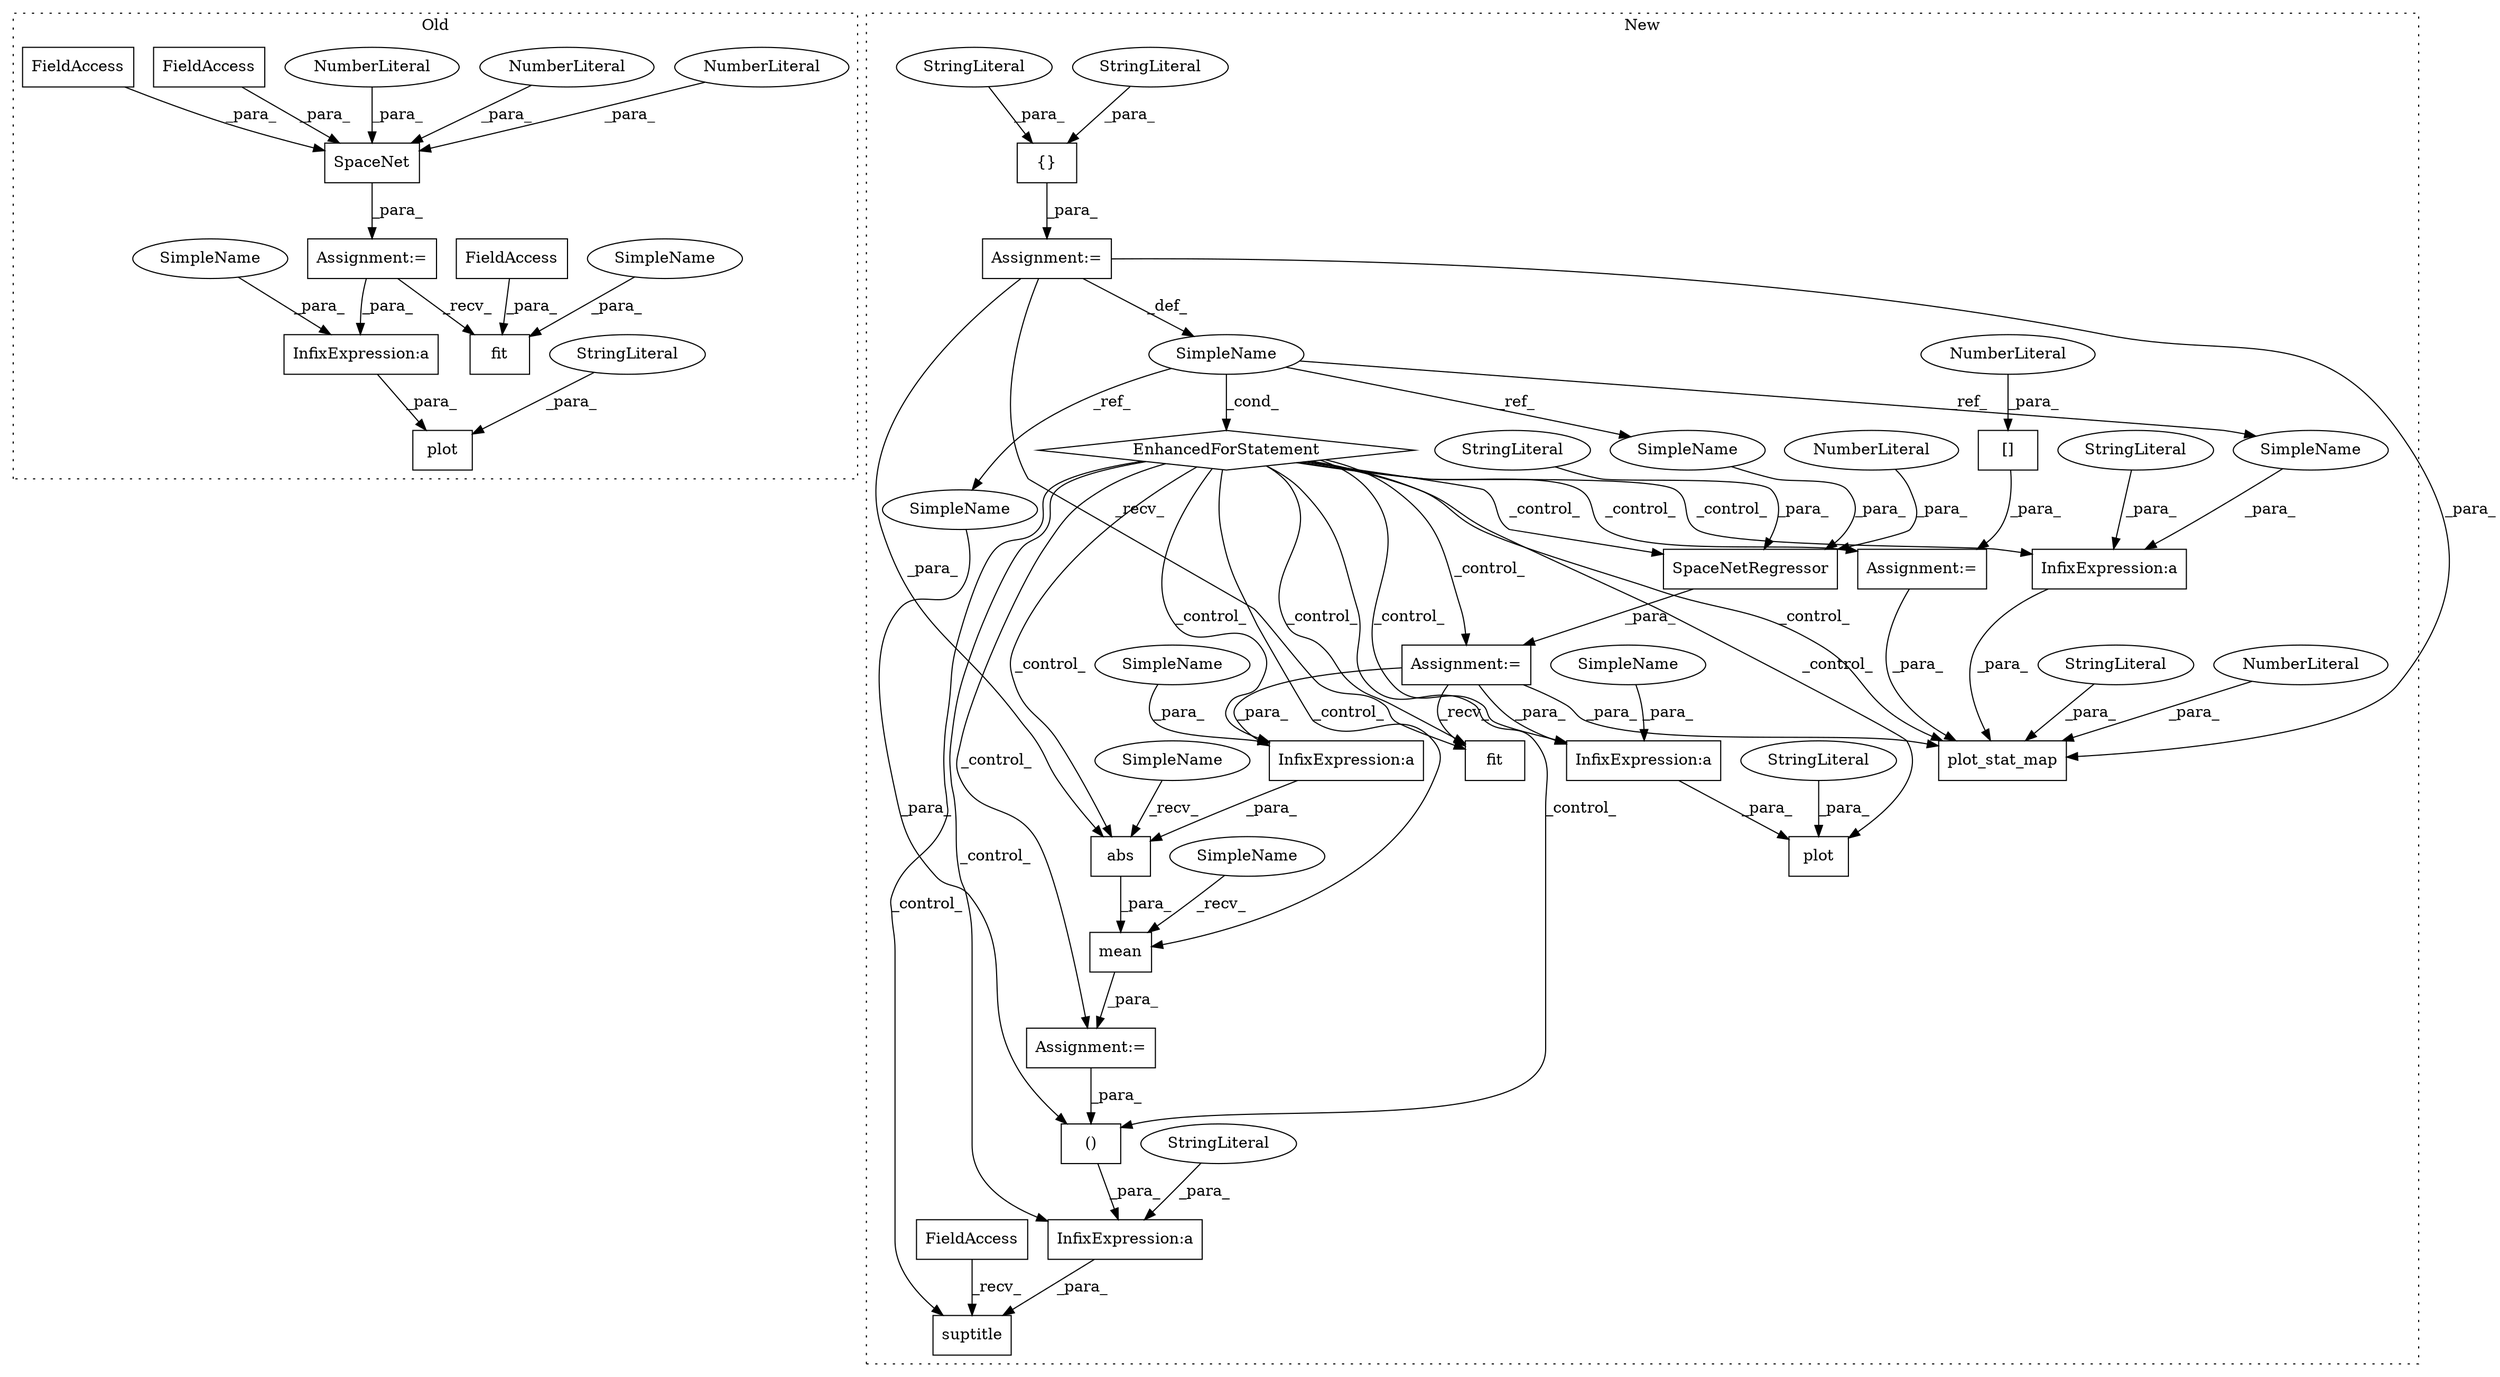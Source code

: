 digraph G {
subgraph cluster0 {
1 [label="plot" a="32" s="1667,1720" l="5,1" shape="box"];
4 [label="StringLiteral" a="45" s="1687" l="23" shape="ellipse"];
5 [label="Assignment:=" a="7" s="1086" l="1" shape="box"];
11 [label="InfixExpression:a" a="27" s="1675" l="3" shape="box"];
20 [label="fit" a="32" s="1138,1156" l="4,1" shape="box"];
30 [label="SpaceNet" a="32" s="1087,1123" l="9,1" shape="box"];
31 [label="NumberLiteral" a="34" s="1121" l="2" shape="ellipse"];
32 [label="NumberLiteral" a="34" s="1103" l="2" shape="ellipse"];
33 [label="NumberLiteral" a="34" s="1106" l="1" shape="ellipse"];
34 [label="FieldAccess" a="22" s="1142" l="10" shape="box"];
35 [label="FieldAccess" a="22" s="1096" l="6" shape="box"];
36 [label="FieldAccess" a="22" s="1108" l="12" shape="box"];
51 [label="SimpleName" a="42" s="1153" l="3" shape="ellipse"];
52 [label="SimpleName" a="42" s="1672" l="3" shape="ellipse"];
label = "Old";
style="dotted";
}
subgraph cluster1 {
2 [label="plot" a="32" s="1998,2055" l="5,1" shape="box"];
3 [label="StringLiteral" a="45" s="2019" l="26" shape="ellipse"];
6 [label="Assignment:=" a="7" s="1261" l="1" shape="box"];
7 [label="()" a="106" s="1681" l="23" shape="box"];
8 [label="InfixExpression:a" a="27" s="2009" l="3" shape="box"];
9 [label="InfixExpression:a" a="27" s="1453" l="3" shape="box"];
10 [label="InfixExpression:a" a="27" s="1671" l="10" shape="box"];
12 [label="{}" a="4" s="1220,1243" l="1,1" shape="box"];
13 [label="InfixExpression:a" a="27" s="1549" l="3" shape="box"];
14 [label="SpaceNetRegressor" a="32" s="1262,1297" l="18,1" shape="box"];
15 [label="NumberLiteral" a="34" s="1296" l="1" shape="ellipse"];
16 [label="plot_stat_map" a="32" s="1499,1565" l="14,1" shape="box"];
17 [label="NumberLiteral" a="34" s="1564" l="1" shape="ellipse"];
18 [label="EnhancedForStatement" a="70" s="1138,1244" l="53,2" shape="diamond"];
19 [label="SimpleName" a="42" s="1198" l="7" shape="ellipse"];
21 [label="StringLiteral" a="45" s="1635" l="36" shape="ellipse"];
22 [label="StringLiteral" a="45" s="1229" l="14" shape="ellipse"];
23 [label="StringLiteral" a="45" s="1560" l="3" shape="ellipse"];
24 [label="StringLiteral" a="45" s="1537" l="12" shape="ellipse"];
25 [label="StringLiteral" a="45" s="1280" l="7" shape="ellipse"];
26 [label="StringLiteral" a="45" s="1221" l="7" shape="ellipse"];
27 [label="fit" a="32" s="1314,1333" l="4,1" shape="box"];
28 [label="abs" a="32" s="1443,1462" l="4,1" shape="box"];
29 [label="mean" a="32" s="1432,1463" l="5,1" shape="box"];
37 [label="suptitle" a="32" s="1626,1704" l="9,2" shape="box"];
38 [label="FieldAccess" a="22" s="1608" l="10" shape="box"];
39 [label="Assignment:=" a="7" s="1425" l="1" shape="box"];
40 [label="Assignment:=" a="7" s="1138,1244" l="53,2" shape="box"];
41 [label="Assignment:=" a="7" s="1486" l="1" shape="box"];
42 [label="[]" a="2" s="1487,1490" l="2,1" shape="box"];
43 [label="NumberLiteral" a="34" s="1489" l="1" shape="ellipse"];
44 [label="SimpleName" a="42" s="1552" l="7" shape="ellipse"];
45 [label="SimpleName" a="42" s="1681" l="7" shape="ellipse"];
46 [label="SimpleName" a="42" s="1288" l="7" shape="ellipse"];
47 [label="SimpleName" a="42" s="1426" l="5" shape="ellipse"];
48 [label="SimpleName" a="42" s="1437" l="5" shape="ellipse"];
49 [label="SimpleName" a="42" s="1447" l="6" shape="ellipse"];
50 [label="SimpleName" a="42" s="2003" l="6" shape="ellipse"];
label = "New";
style="dotted";
}
3 -> 2 [label="_para_"];
4 -> 1 [label="_para_"];
5 -> 20 [label="_recv_"];
5 -> 11 [label="_para_"];
6 -> 16 [label="_para_"];
6 -> 9 [label="_para_"];
6 -> 8 [label="_para_"];
6 -> 27 [label="_recv_"];
7 -> 10 [label="_para_"];
8 -> 2 [label="_para_"];
9 -> 28 [label="_para_"];
10 -> 37 [label="_para_"];
11 -> 1 [label="_para_"];
12 -> 40 [label="_para_"];
13 -> 16 [label="_para_"];
14 -> 6 [label="_para_"];
15 -> 14 [label="_para_"];
17 -> 16 [label="_para_"];
18 -> 7 [label="_control_"];
18 -> 2 [label="_control_"];
18 -> 41 [label="_control_"];
18 -> 14 [label="_control_"];
18 -> 37 [label="_control_"];
18 -> 27 [label="_control_"];
18 -> 10 [label="_control_"];
18 -> 13 [label="_control_"];
18 -> 39 [label="_control_"];
18 -> 16 [label="_control_"];
18 -> 28 [label="_control_"];
18 -> 6 [label="_control_"];
18 -> 8 [label="_control_"];
18 -> 29 [label="_control_"];
18 -> 9 [label="_control_"];
19 -> 18 [label="_cond_"];
19 -> 45 [label="_ref_"];
19 -> 46 [label="_ref_"];
19 -> 44 [label="_ref_"];
21 -> 10 [label="_para_"];
22 -> 12 [label="_para_"];
23 -> 16 [label="_para_"];
24 -> 13 [label="_para_"];
25 -> 14 [label="_para_"];
26 -> 12 [label="_para_"];
28 -> 29 [label="_para_"];
29 -> 39 [label="_para_"];
30 -> 5 [label="_para_"];
31 -> 30 [label="_para_"];
32 -> 30 [label="_para_"];
33 -> 30 [label="_para_"];
34 -> 20 [label="_para_"];
35 -> 30 [label="_para_"];
36 -> 30 [label="_para_"];
38 -> 37 [label="_recv_"];
39 -> 7 [label="_para_"];
40 -> 19 [label="_def_"];
40 -> 16 [label="_para_"];
40 -> 27 [label="_recv_"];
40 -> 28 [label="_para_"];
41 -> 16 [label="_para_"];
42 -> 41 [label="_para_"];
43 -> 42 [label="_para_"];
44 -> 13 [label="_para_"];
45 -> 7 [label="_para_"];
46 -> 14 [label="_para_"];
47 -> 29 [label="_recv_"];
48 -> 28 [label="_recv_"];
49 -> 9 [label="_para_"];
50 -> 8 [label="_para_"];
51 -> 20 [label="_para_"];
52 -> 11 [label="_para_"];
}